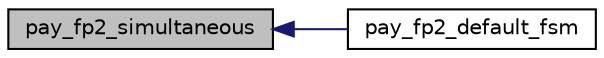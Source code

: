 digraph "pay_fp2_simultaneous"
{
 // INTERACTIVE_SVG=YES
  bgcolor="transparent";
  edge [fontname="Helvetica",fontsize="10",labelfontname="Helvetica",labelfontsize="10"];
  node [fontname="Helvetica",fontsize="10",shape=record];
  rankdir="LR";
  Node1 [label="pay_fp2_simultaneous",height=0.2,width=0.4,color="black", fillcolor="grey75", style="filled" fontcolor="black"];
  Node1 -> Node2 [dir="back",color="midnightblue",fontsize="10",style="solid",fontname="Helvetica"];
  Node2 [label="pay_fp2_default_fsm",height=0.2,width=0.4,color="black",URL="$cmd_payload_8h.html#a319d711d845d9e4b3d2bcd67b31a558a"];
}
